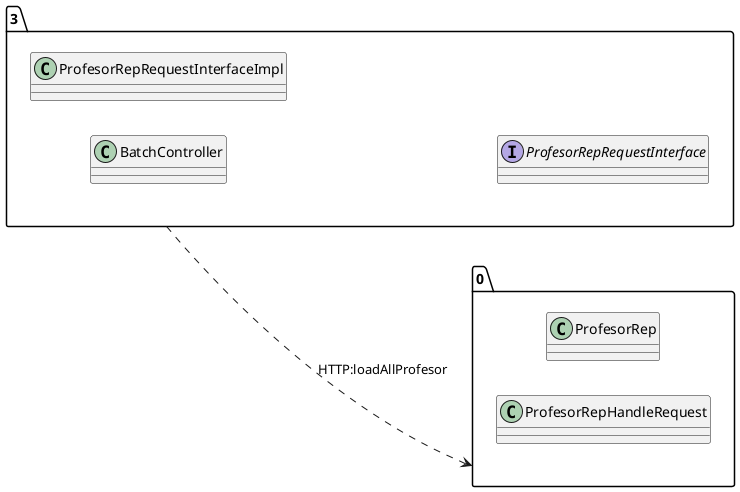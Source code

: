 @startuml 
allow_mixing
left to right direction
package "3"{
class BatchController
class ProfesorRepRequestInterfaceImpl
interface ProfesorRepRequestInterface

}
package "0"{
class ProfesorRep
class ProfesorRepHandleRequest

}
"3" ..> "0":HTTP:loadAllProfesor
@enduml